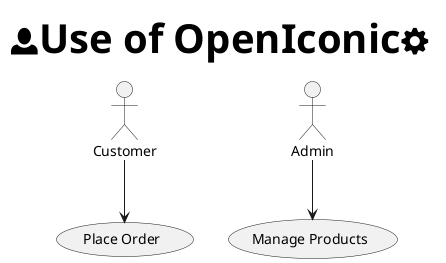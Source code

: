 @startuml
title: <size:40><&person>Use of OpenIconic<&cog></size>
actor Customer
actor Admin
usecase "Place Order" as UC1
usecase "Manage Products" as UC2
Customer --> UC1
Admin --> UC2
@enduml